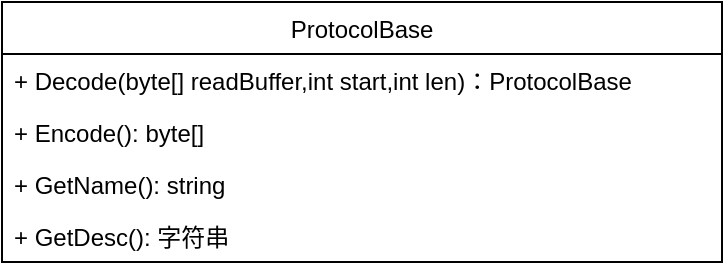 <mxfile version="17.0.0" type="github">
  <diagram id="DBygFMPKqlgIvGjf5jtN" name="Page-1">
    <mxGraphModel dx="1385" dy="662" grid="1" gridSize="10" guides="1" tooltips="1" connect="1" arrows="1" fold="1" page="1" pageScale="1" pageWidth="827" pageHeight="1169" math="0" shadow="0">
      <root>
        <mxCell id="0" />
        <mxCell id="1" parent="0" />
        <mxCell id="GdMeVJB9ZyJCCz1JmPij-1" value="ProtocolBase" style="swimlane;fontStyle=0;childLayout=stackLayout;horizontal=1;startSize=26;fillColor=none;horizontalStack=0;resizeParent=1;resizeParentMax=0;resizeLast=0;collapsible=1;marginBottom=0;" vertex="1" parent="1">
          <mxGeometry x="90" y="40" width="360" height="130" as="geometry">
            <mxRectangle x="90" y="40" width="100" height="26" as="alternateBounds" />
          </mxGeometry>
        </mxCell>
        <mxCell id="GdMeVJB9ZyJCCz1JmPij-2" value="+ Decode(byte[] readBuffer,int start,int len)：ProtocolBase" style="text;strokeColor=none;fillColor=none;align=left;verticalAlign=top;spacingLeft=4;spacingRight=4;overflow=hidden;rotatable=0;points=[[0,0.5],[1,0.5]];portConstraint=eastwest;" vertex="1" parent="GdMeVJB9ZyJCCz1JmPij-1">
          <mxGeometry y="26" width="360" height="26" as="geometry" />
        </mxCell>
        <mxCell id="GdMeVJB9ZyJCCz1JmPij-3" value="+ Encode(): byte[]" style="text;strokeColor=none;fillColor=none;align=left;verticalAlign=top;spacingLeft=4;spacingRight=4;overflow=hidden;rotatable=0;points=[[0,0.5],[1,0.5]];portConstraint=eastwest;" vertex="1" parent="GdMeVJB9ZyJCCz1JmPij-1">
          <mxGeometry y="52" width="360" height="26" as="geometry" />
        </mxCell>
        <mxCell id="GdMeVJB9ZyJCCz1JmPij-4" value="+ GetName(): string" style="text;strokeColor=none;fillColor=none;align=left;verticalAlign=top;spacingLeft=4;spacingRight=4;overflow=hidden;rotatable=0;points=[[0,0.5],[1,0.5]];portConstraint=eastwest;" vertex="1" parent="GdMeVJB9ZyJCCz1JmPij-1">
          <mxGeometry y="78" width="360" height="26" as="geometry" />
        </mxCell>
        <mxCell id="GdMeVJB9ZyJCCz1JmPij-5" value="+ GetDesc(): 字符串" style="text;strokeColor=none;fillColor=none;align=left;verticalAlign=top;spacingLeft=4;spacingRight=4;overflow=hidden;rotatable=0;points=[[0,0.5],[1,0.5]];portConstraint=eastwest;" vertex="1" parent="GdMeVJB9ZyJCCz1JmPij-1">
          <mxGeometry y="104" width="360" height="26" as="geometry" />
        </mxCell>
      </root>
    </mxGraphModel>
  </diagram>
</mxfile>
